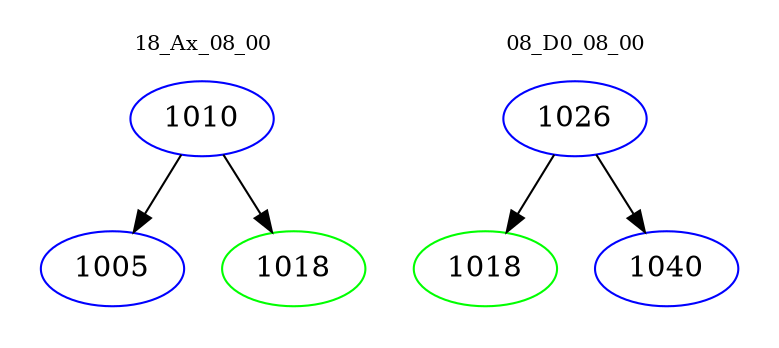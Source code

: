 digraph{
subgraph cluster_0 {
color = white
label = "18_Ax_08_00";
fontsize=10;
T0_1010 [label="1010", color="blue"]
T0_1010 -> T0_1005 [color="black"]
T0_1005 [label="1005", color="blue"]
T0_1010 -> T0_1018 [color="black"]
T0_1018 [label="1018", color="green"]
}
subgraph cluster_1 {
color = white
label = "08_D0_08_00";
fontsize=10;
T1_1026 [label="1026", color="blue"]
T1_1026 -> T1_1018 [color="black"]
T1_1018 [label="1018", color="green"]
T1_1026 -> T1_1040 [color="black"]
T1_1040 [label="1040", color="blue"]
}
}
